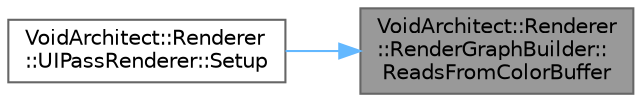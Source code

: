 digraph "VoidArchitect::Renderer::RenderGraphBuilder::ReadsFromColorBuffer"
{
 // LATEX_PDF_SIZE
  bgcolor="transparent";
  edge [fontname=Helvetica,fontsize=10,labelfontname=Helvetica,labelfontsize=10];
  node [fontname=Helvetica,fontsize=10,shape=box,height=0.2,width=0.4];
  rankdir="RL";
  Node1 [id="Node000001",label="VoidArchitect::Renderer\l::RenderGraphBuilder::\lReadsFromColorBuffer",height=0.2,width=0.4,color="gray40", fillcolor="grey60", style="filled", fontcolor="black",tooltip=" "];
  Node1 -> Node2 [id="edge1_Node000001_Node000002",dir="back",color="steelblue1",style="solid",tooltip=" "];
  Node2 [id="Node000002",label="VoidArchitect::Renderer\l::UIPassRenderer::Setup",height=0.2,width=0.4,color="grey40", fillcolor="white", style="filled",URL="$class_void_architect_1_1_renderer_1_1_u_i_pass_renderer.html#a9a4da3c6debc47671ae10f725f4d8ee0",tooltip=" "];
}
